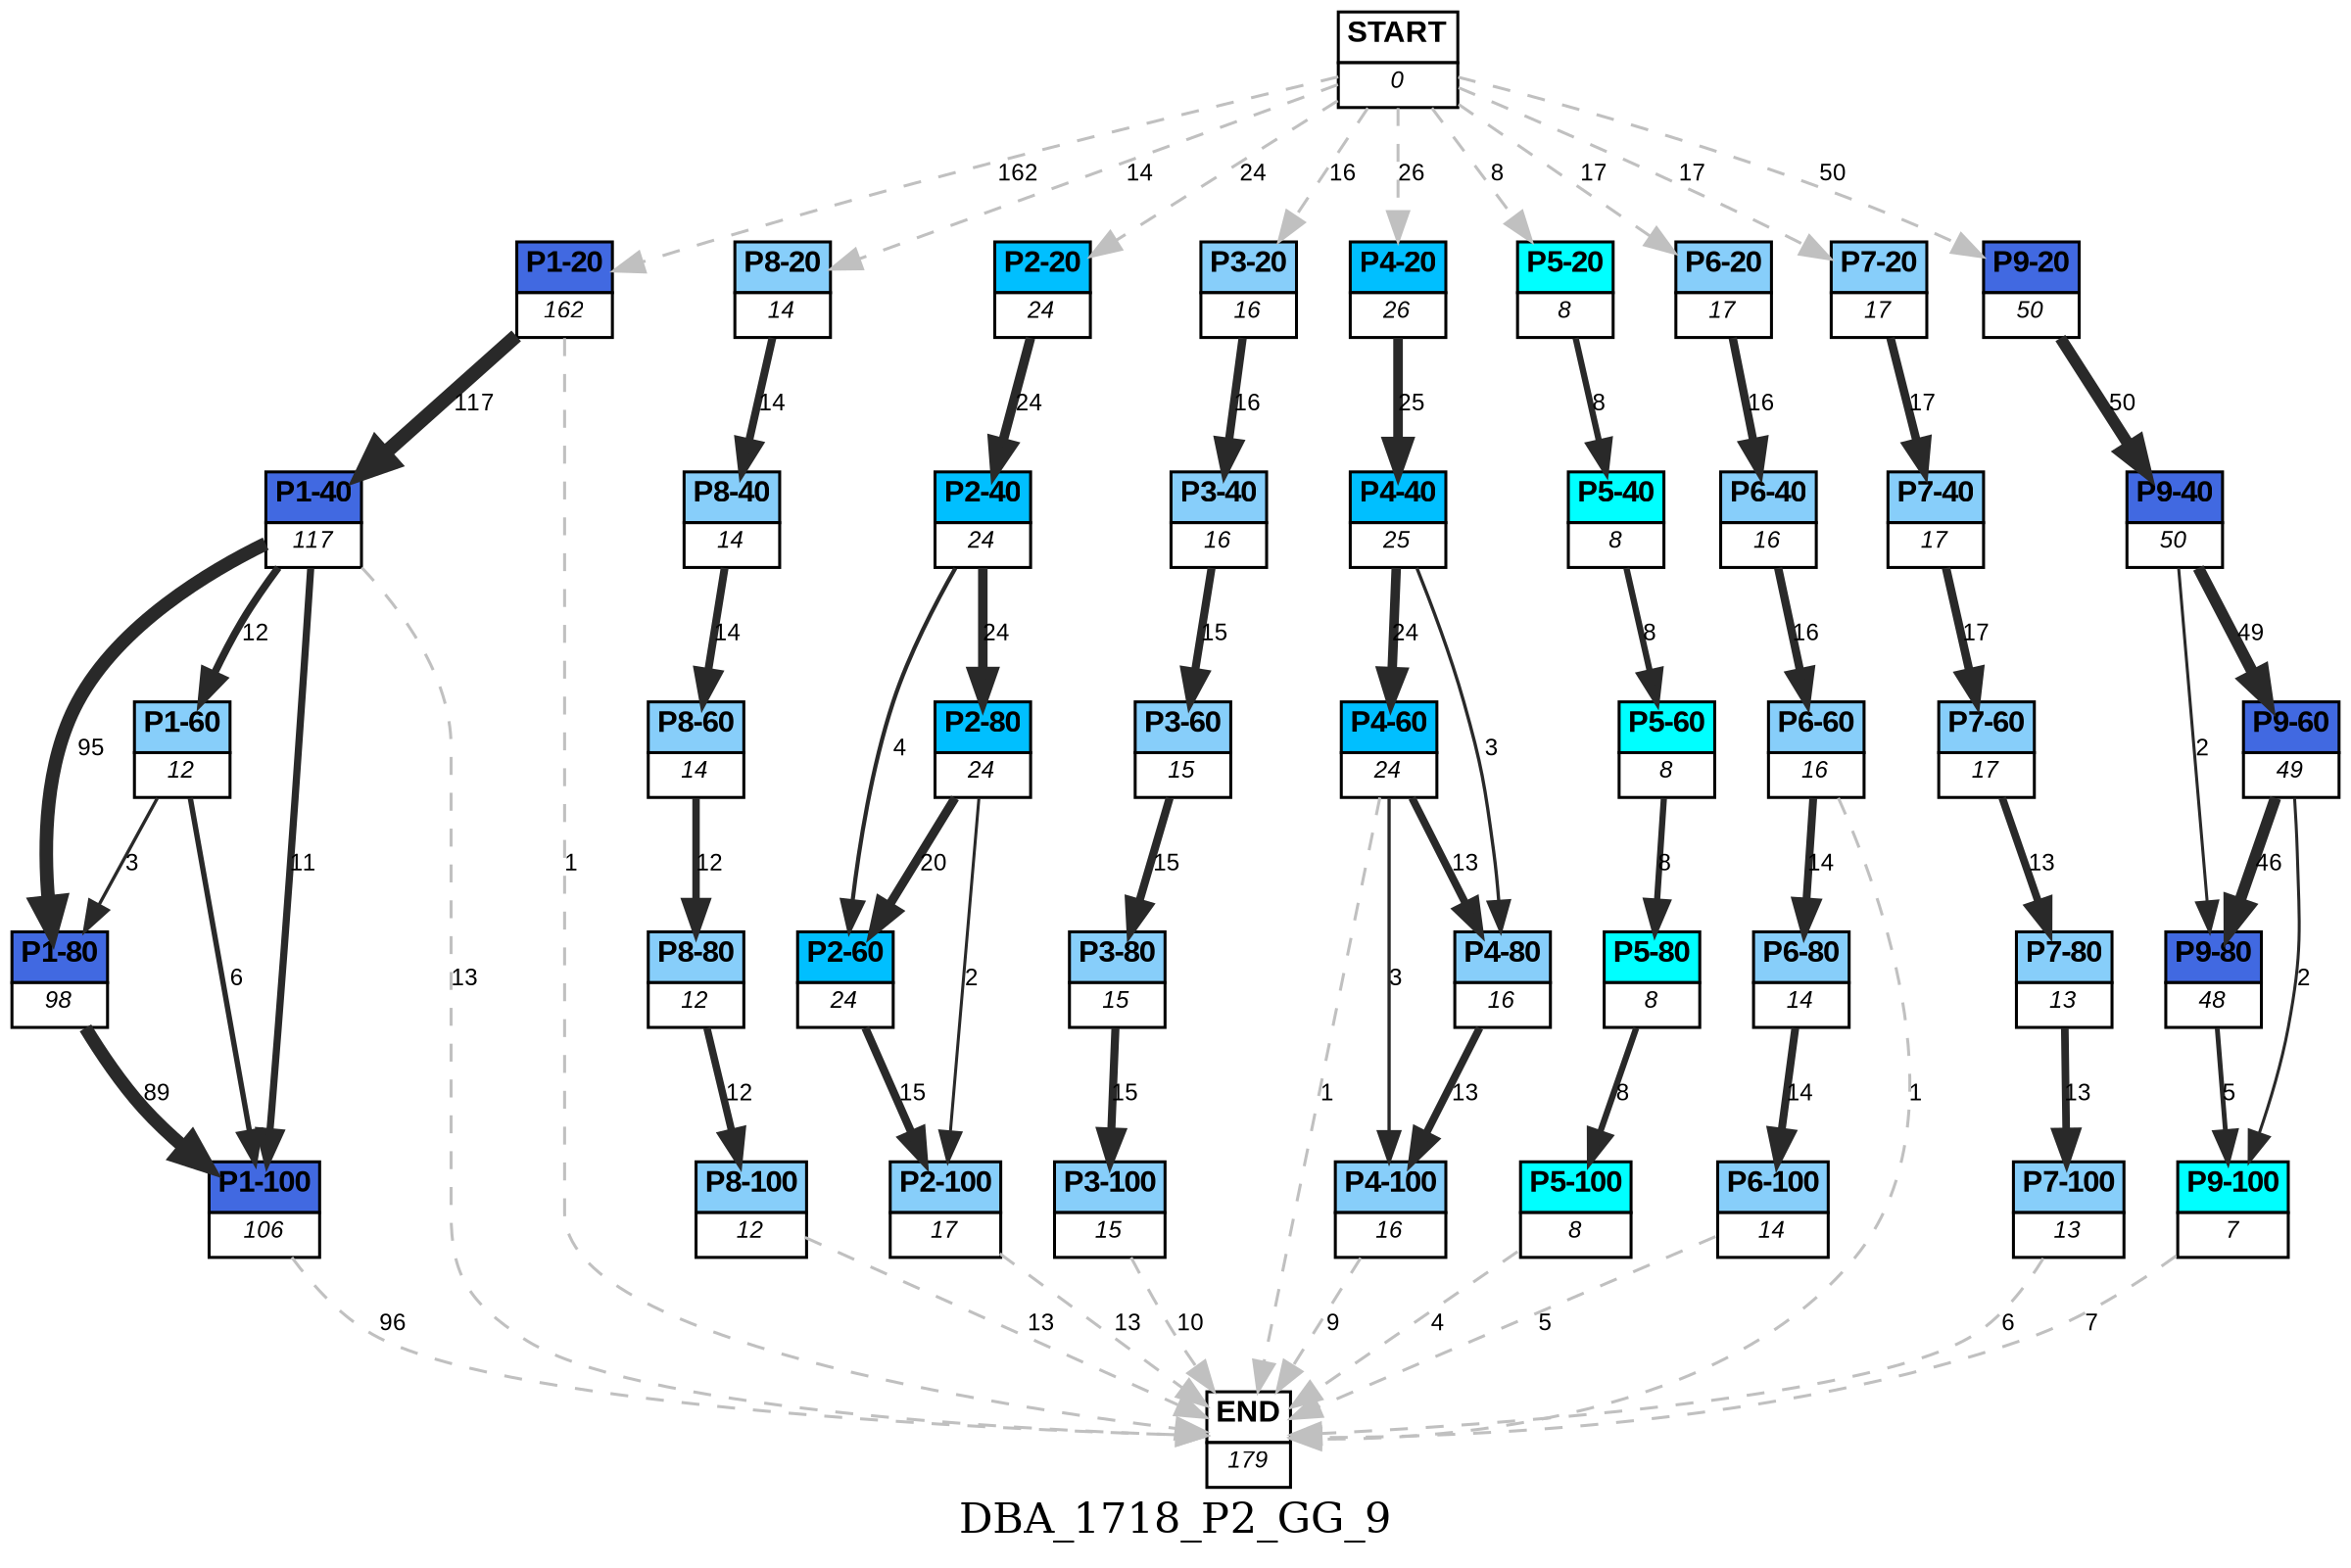 digraph DBA_1718_P2_GG_9 {
	label=DBA_1718_P2_GG_9;
	dpi = 150
	size="16,11!";
	margin = 0;
"START" [shape=plain, label=<<table border="0" cellborder="1" cellspacing="0"><tr><td bgcolor="white"><FONT face="Arial" POINT-SIZE="10"><b>START</b></FONT></td></tr><tr><td bgcolor="white"><FONT face="Arial" POINT-SIZE="8"><i>0</i></FONT></td></tr></table>>]

"P1-20" [shape=plain, label=<<table border="0" cellborder="1" cellspacing="0"><tr><td bgcolor="royalblue"><FONT face="Arial" POINT-SIZE="10"><b>P1-20</b></FONT></td></tr><tr><td bgcolor="white"><FONT face="Arial" POINT-SIZE="8"><i>162</i></FONT></td></tr></table>>]

"P1-40" [shape=plain, label=<<table border="0" cellborder="1" cellspacing="0"><tr><td bgcolor="royalblue"><FONT face="Arial" POINT-SIZE="10"><b>P1-40</b></FONT></td></tr><tr><td bgcolor="white"><FONT face="Arial" POINT-SIZE="8"><i>117</i></FONT></td></tr></table>>]

"P1-80" [shape=plain, label=<<table border="0" cellborder="1" cellspacing="0"><tr><td bgcolor="royalblue"><FONT face="Arial" POINT-SIZE="10"><b>P1-80</b></FONT></td></tr><tr><td bgcolor="white"><FONT face="Arial" POINT-SIZE="8"><i>98</i></FONT></td></tr></table>>]

"P1-100" [shape=plain, label=<<table border="0" cellborder="1" cellspacing="0"><tr><td bgcolor="royalblue"><FONT face="Arial" POINT-SIZE="10"><b>P1-100</b></FONT></td></tr><tr><td bgcolor="white"><FONT face="Arial" POINT-SIZE="8"><i>106</i></FONT></td></tr></table>>]

"P8-20" [shape=plain, label=<<table border="0" cellborder="1" cellspacing="0"><tr><td bgcolor="lightskyblue"><FONT face="Arial" POINT-SIZE="10"><b>P8-20</b></FONT></td></tr><tr><td bgcolor="white"><FONT face="Arial" POINT-SIZE="8"><i>14</i></FONT></td></tr></table>>]

"P8-40" [shape=plain, label=<<table border="0" cellborder="1" cellspacing="0"><tr><td bgcolor="lightskyblue"><FONT face="Arial" POINT-SIZE="10"><b>P8-40</b></FONT></td></tr><tr><td bgcolor="white"><FONT face="Arial" POINT-SIZE="8"><i>14</i></FONT></td></tr></table>>]

"P8-60" [shape=plain, label=<<table border="0" cellborder="1" cellspacing="0"><tr><td bgcolor="lightskyblue"><FONT face="Arial" POINT-SIZE="10"><b>P8-60</b></FONT></td></tr><tr><td bgcolor="white"><FONT face="Arial" POINT-SIZE="8"><i>14</i></FONT></td></tr></table>>]

"P8-80" [shape=plain, label=<<table border="0" cellborder="1" cellspacing="0"><tr><td bgcolor="lightskyblue"><FONT face="Arial" POINT-SIZE="10"><b>P8-80</b></FONT></td></tr><tr><td bgcolor="white"><FONT face="Arial" POINT-SIZE="8"><i>12</i></FONT></td></tr></table>>]

"P8-100" [shape=plain, label=<<table border="0" cellborder="1" cellspacing="0"><tr><td bgcolor="lightskyblue"><FONT face="Arial" POINT-SIZE="10"><b>P8-100</b></FONT></td></tr><tr><td bgcolor="white"><FONT face="Arial" POINT-SIZE="8"><i>12</i></FONT></td></tr></table>>]

"P2-20" [shape=plain, label=<<table border="0" cellborder="1" cellspacing="0"><tr><td bgcolor="deepskyblue"><FONT face="Arial" POINT-SIZE="10"><b>P2-20</b></FONT></td></tr><tr><td bgcolor="white"><FONT face="Arial" POINT-SIZE="8"><i>24</i></FONT></td></tr></table>>]

"P2-40" [shape=plain, label=<<table border="0" cellborder="1" cellspacing="0"><tr><td bgcolor="deepskyblue"><FONT face="Arial" POINT-SIZE="10"><b>P2-40</b></FONT></td></tr><tr><td bgcolor="white"><FONT face="Arial" POINT-SIZE="8"><i>24</i></FONT></td></tr></table>>]

"P2-80" [shape=plain, label=<<table border="0" cellborder="1" cellspacing="0"><tr><td bgcolor="deepskyblue"><FONT face="Arial" POINT-SIZE="10"><b>P2-80</b></FONT></td></tr><tr><td bgcolor="white"><FONT face="Arial" POINT-SIZE="8"><i>24</i></FONT></td></tr></table>>]

"P2-60" [shape=plain, label=<<table border="0" cellborder="1" cellspacing="0"><tr><td bgcolor="deepskyblue"><FONT face="Arial" POINT-SIZE="10"><b>P2-60</b></FONT></td></tr><tr><td bgcolor="white"><FONT face="Arial" POINT-SIZE="8"><i>24</i></FONT></td></tr></table>>]

"P2-100" [shape=plain, label=<<table border="0" cellborder="1" cellspacing="0"><tr><td bgcolor="lightskyblue"><FONT face="Arial" POINT-SIZE="10"><b>P2-100</b></FONT></td></tr><tr><td bgcolor="white"><FONT face="Arial" POINT-SIZE="8"><i>17</i></FONT></td></tr></table>>]

"P3-20" [shape=plain, label=<<table border="0" cellborder="1" cellspacing="0"><tr><td bgcolor="lightskyblue"><FONT face="Arial" POINT-SIZE="10"><b>P3-20</b></FONT></td></tr><tr><td bgcolor="white"><FONT face="Arial" POINT-SIZE="8"><i>16</i></FONT></td></tr></table>>]

"P3-40" [shape=plain, label=<<table border="0" cellborder="1" cellspacing="0"><tr><td bgcolor="lightskyblue"><FONT face="Arial" POINT-SIZE="10"><b>P3-40</b></FONT></td></tr><tr><td bgcolor="white"><FONT face="Arial" POINT-SIZE="8"><i>16</i></FONT></td></tr></table>>]

"P3-60" [shape=plain, label=<<table border="0" cellborder="1" cellspacing="0"><tr><td bgcolor="lightskyblue"><FONT face="Arial" POINT-SIZE="10"><b>P3-60</b></FONT></td></tr><tr><td bgcolor="white"><FONT face="Arial" POINT-SIZE="8"><i>15</i></FONT></td></tr></table>>]

"P3-80" [shape=plain, label=<<table border="0" cellborder="1" cellspacing="0"><tr><td bgcolor="lightskyblue"><FONT face="Arial" POINT-SIZE="10"><b>P3-80</b></FONT></td></tr><tr><td bgcolor="white"><FONT face="Arial" POINT-SIZE="8"><i>15</i></FONT></td></tr></table>>]

"P3-100" [shape=plain, label=<<table border="0" cellborder="1" cellspacing="0"><tr><td bgcolor="lightskyblue"><FONT face="Arial" POINT-SIZE="10"><b>P3-100</b></FONT></td></tr><tr><td bgcolor="white"><FONT face="Arial" POINT-SIZE="8"><i>15</i></FONT></td></tr></table>>]

"P4-20" [shape=plain, label=<<table border="0" cellborder="1" cellspacing="0"><tr><td bgcolor="deepskyblue"><FONT face="Arial" POINT-SIZE="10"><b>P4-20</b></FONT></td></tr><tr><td bgcolor="white"><FONT face="Arial" POINT-SIZE="8"><i>26</i></FONT></td></tr></table>>]

"P4-40" [shape=plain, label=<<table border="0" cellborder="1" cellspacing="0"><tr><td bgcolor="deepskyblue"><FONT face="Arial" POINT-SIZE="10"><b>P4-40</b></FONT></td></tr><tr><td bgcolor="white"><FONT face="Arial" POINT-SIZE="8"><i>25</i></FONT></td></tr></table>>]

"P4-60" [shape=plain, label=<<table border="0" cellborder="1" cellspacing="0"><tr><td bgcolor="deepskyblue"><FONT face="Arial" POINT-SIZE="10"><b>P4-60</b></FONT></td></tr><tr><td bgcolor="white"><FONT face="Arial" POINT-SIZE="8"><i>24</i></FONT></td></tr></table>>]

"P4-80" [shape=plain, label=<<table border="0" cellborder="1" cellspacing="0"><tr><td bgcolor="lightskyblue"><FONT face="Arial" POINT-SIZE="10"><b>P4-80</b></FONT></td></tr><tr><td bgcolor="white"><FONT face="Arial" POINT-SIZE="8"><i>16</i></FONT></td></tr></table>>]

"P4-100" [shape=plain, label=<<table border="0" cellborder="1" cellspacing="0"><tr><td bgcolor="lightskyblue"><FONT face="Arial" POINT-SIZE="10"><b>P4-100</b></FONT></td></tr><tr><td bgcolor="white"><FONT face="Arial" POINT-SIZE="8"><i>16</i></FONT></td></tr></table>>]

"P5-20" [shape=plain, label=<<table border="0" cellborder="1" cellspacing="0"><tr><td bgcolor="aqua"><FONT face="Arial" POINT-SIZE="10"><b>P5-20</b></FONT></td></tr><tr><td bgcolor="white"><FONT face="Arial" POINT-SIZE="8"><i>8</i></FONT></td></tr></table>>]

"P5-40" [shape=plain, label=<<table border="0" cellborder="1" cellspacing="0"><tr><td bgcolor="aqua"><FONT face="Arial" POINT-SIZE="10"><b>P5-40</b></FONT></td></tr><tr><td bgcolor="white"><FONT face="Arial" POINT-SIZE="8"><i>8</i></FONT></td></tr></table>>]

"P5-60" [shape=plain, label=<<table border="0" cellborder="1" cellspacing="0"><tr><td bgcolor="aqua"><FONT face="Arial" POINT-SIZE="10"><b>P5-60</b></FONT></td></tr><tr><td bgcolor="white"><FONT face="Arial" POINT-SIZE="8"><i>8</i></FONT></td></tr></table>>]

"P5-80" [shape=plain, label=<<table border="0" cellborder="1" cellspacing="0"><tr><td bgcolor="aqua"><FONT face="Arial" POINT-SIZE="10"><b>P5-80</b></FONT></td></tr><tr><td bgcolor="white"><FONT face="Arial" POINT-SIZE="8"><i>8</i></FONT></td></tr></table>>]

"P5-100" [shape=plain, label=<<table border="0" cellborder="1" cellspacing="0"><tr><td bgcolor="aqua"><FONT face="Arial" POINT-SIZE="10"><b>P5-100</b></FONT></td></tr><tr><td bgcolor="white"><FONT face="Arial" POINT-SIZE="8"><i>8</i></FONT></td></tr></table>>]

"P6-20" [shape=plain, label=<<table border="0" cellborder="1" cellspacing="0"><tr><td bgcolor="lightskyblue"><FONT face="Arial" POINT-SIZE="10"><b>P6-20</b></FONT></td></tr><tr><td bgcolor="white"><FONT face="Arial" POINT-SIZE="8"><i>17</i></FONT></td></tr></table>>]

"P6-40" [shape=plain, label=<<table border="0" cellborder="1" cellspacing="0"><tr><td bgcolor="lightskyblue"><FONT face="Arial" POINT-SIZE="10"><b>P6-40</b></FONT></td></tr><tr><td bgcolor="white"><FONT face="Arial" POINT-SIZE="8"><i>16</i></FONT></td></tr></table>>]

"P6-60" [shape=plain, label=<<table border="0" cellborder="1" cellspacing="0"><tr><td bgcolor="lightskyblue"><FONT face="Arial" POINT-SIZE="10"><b>P6-60</b></FONT></td></tr><tr><td bgcolor="white"><FONT face="Arial" POINT-SIZE="8"><i>16</i></FONT></td></tr></table>>]

"P6-80" [shape=plain, label=<<table border="0" cellborder="1" cellspacing="0"><tr><td bgcolor="lightskyblue"><FONT face="Arial" POINT-SIZE="10"><b>P6-80</b></FONT></td></tr><tr><td bgcolor="white"><FONT face="Arial" POINT-SIZE="8"><i>14</i></FONT></td></tr></table>>]

"P6-100" [shape=plain, label=<<table border="0" cellborder="1" cellspacing="0"><tr><td bgcolor="lightskyblue"><FONT face="Arial" POINT-SIZE="10"><b>P6-100</b></FONT></td></tr><tr><td bgcolor="white"><FONT face="Arial" POINT-SIZE="8"><i>14</i></FONT></td></tr></table>>]

"P7-20" [shape=plain, label=<<table border="0" cellborder="1" cellspacing="0"><tr><td bgcolor="lightskyblue"><FONT face="Arial" POINT-SIZE="10"><b>P7-20</b></FONT></td></tr><tr><td bgcolor="white"><FONT face="Arial" POINT-SIZE="8"><i>17</i></FONT></td></tr></table>>]

"P7-40" [shape=plain, label=<<table border="0" cellborder="1" cellspacing="0"><tr><td bgcolor="lightskyblue"><FONT face="Arial" POINT-SIZE="10"><b>P7-40</b></FONT></td></tr><tr><td bgcolor="white"><FONT face="Arial" POINT-SIZE="8"><i>17</i></FONT></td></tr></table>>]

"P7-60" [shape=plain, label=<<table border="0" cellborder="1" cellspacing="0"><tr><td bgcolor="lightskyblue"><FONT face="Arial" POINT-SIZE="10"><b>P7-60</b></FONT></td></tr><tr><td bgcolor="white"><FONT face="Arial" POINT-SIZE="8"><i>17</i></FONT></td></tr></table>>]

"P7-80" [shape=plain, label=<<table border="0" cellborder="1" cellspacing="0"><tr><td bgcolor="lightskyblue"><FONT face="Arial" POINT-SIZE="10"><b>P7-80</b></FONT></td></tr><tr><td bgcolor="white"><FONT face="Arial" POINT-SIZE="8"><i>13</i></FONT></td></tr></table>>]

"P7-100" [shape=plain, label=<<table border="0" cellborder="1" cellspacing="0"><tr><td bgcolor="lightskyblue"><FONT face="Arial" POINT-SIZE="10"><b>P7-100</b></FONT></td></tr><tr><td bgcolor="white"><FONT face="Arial" POINT-SIZE="8"><i>13</i></FONT></td></tr></table>>]

"P9-20" [shape=plain, label=<<table border="0" cellborder="1" cellspacing="0"><tr><td bgcolor="royalblue"><FONT face="Arial" POINT-SIZE="10"><b>P9-20</b></FONT></td></tr><tr><td bgcolor="white"><FONT face="Arial" POINT-SIZE="8"><i>50</i></FONT></td></tr></table>>]

"P9-40" [shape=plain, label=<<table border="0" cellborder="1" cellspacing="0"><tr><td bgcolor="royalblue"><FONT face="Arial" POINT-SIZE="10"><b>P9-40</b></FONT></td></tr><tr><td bgcolor="white"><FONT face="Arial" POINT-SIZE="8"><i>50</i></FONT></td></tr></table>>]

"P9-60" [shape=plain, label=<<table border="0" cellborder="1" cellspacing="0"><tr><td bgcolor="royalblue"><FONT face="Arial" POINT-SIZE="10"><b>P9-60</b></FONT></td></tr><tr><td bgcolor="white"><FONT face="Arial" POINT-SIZE="8"><i>49</i></FONT></td></tr></table>>]

"P9-80" [shape=plain, label=<<table border="0" cellborder="1" cellspacing="0"><tr><td bgcolor="royalblue"><FONT face="Arial" POINT-SIZE="10"><b>P9-80</b></FONT></td></tr><tr><td bgcolor="white"><FONT face="Arial" POINT-SIZE="8"><i>48</i></FONT></td></tr></table>>]

"P9-100" [shape=plain, label=<<table border="0" cellborder="1" cellspacing="0"><tr><td bgcolor="aqua"><FONT face="Arial" POINT-SIZE="10"><b>P9-100</b></FONT></td></tr><tr><td bgcolor="white"><FONT face="Arial" POINT-SIZE="8"><i>7</i></FONT></td></tr></table>>]

"P1-60" [shape=plain, label=<<table border="0" cellborder="1" cellspacing="0"><tr><td bgcolor="lightskyblue"><FONT face="Arial" POINT-SIZE="10"><b>P1-60</b></FONT></td></tr><tr><td bgcolor="white"><FONT face="Arial" POINT-SIZE="8"><i>12</i></FONT></td></tr></table>>]

"END" [shape=plain, label=<<table border="0" cellborder="1" cellspacing="0"><tr><td bgcolor="white"><FONT face="Arial" POINT-SIZE="10"><b>END</b></FONT></td></tr><tr><td bgcolor="white"><FONT face="Arial" POINT-SIZE="8"><i>179</i></FONT></td></tr></table>>]

"START" -> "P1-20" [ style = dashed color=grey label ="162" labelfloat=false fontname="Arial" fontsize=8]

"START" -> "P8-20" [ style = dashed color=grey label ="14" labelfloat=false fontname="Arial" fontsize=8]

"START" -> "P2-20" [ style = dashed color=grey label ="24" labelfloat=false fontname="Arial" fontsize=8]

"START" -> "P3-20" [ style = dashed color=grey label ="16" labelfloat=false fontname="Arial" fontsize=8]

"START" -> "P4-20" [ style = dashed color=grey label ="26" labelfloat=false fontname="Arial" fontsize=8]

"START" -> "P5-20" [ style = dashed color=grey label ="8" labelfloat=false fontname="Arial" fontsize=8]

"START" -> "P6-20" [ style = dashed color=grey label ="17" labelfloat=false fontname="Arial" fontsize=8]

"START" -> "P7-20" [ style = dashed color=grey label ="17" labelfloat=false fontname="Arial" fontsize=8]

"START" -> "P9-20" [ style = dashed color=grey label ="50" labelfloat=false fontname="Arial" fontsize=8]

"P1-20" -> "P1-40" [ color=grey16 penwidth = "4.76217393479776"label ="117" labelfloat=false fontname="Arial" fontsize=8]

"P1-20" -> "END" [ style = dashed color=grey label ="1" labelfloat=false fontname="Arial" fontsize=8]

"P1-40" -> "P1-80" [ color=grey16 penwidth = "4.55387689160054"label ="95" labelfloat=false fontname="Arial" fontsize=8]

"P1-40" -> "P1-100" [ color=grey16 penwidth = "2.39789527279837"label ="11" labelfloat=false fontname="Arial" fontsize=8]

"P1-40" -> "P1-60" [ color=grey16 penwidth = "2.484906649788"label ="12" labelfloat=false fontname="Arial" fontsize=8]

"P1-40" -> "END" [ style = dashed color=grey label ="13" labelfloat=false fontname="Arial" fontsize=8]

"P1-80" -> "P1-100" [ color=grey16 penwidth = "4.48863636973214"label ="89" labelfloat=false fontname="Arial" fontsize=8]

"P1-100" -> "END" [ style = dashed color=grey label ="96" labelfloat=false fontname="Arial" fontsize=8]

"P8-20" -> "P8-40" [ color=grey16 penwidth = "2.63905732961526"label ="14" labelfloat=false fontname="Arial" fontsize=8]

"P8-40" -> "P8-60" [ color=grey16 penwidth = "2.63905732961526"label ="14" labelfloat=false fontname="Arial" fontsize=8]

"P8-60" -> "P8-80" [ color=grey16 penwidth = "2.484906649788"label ="12" labelfloat=false fontname="Arial" fontsize=8]

"P8-80" -> "P8-100" [ color=grey16 penwidth = "2.484906649788"label ="12" labelfloat=false fontname="Arial" fontsize=8]

"P8-100" -> "END" [ style = dashed color=grey label ="13" labelfloat=false fontname="Arial" fontsize=8]

"P2-20" -> "P2-40" [ color=grey16 penwidth = "3.17805383034795"label ="24" labelfloat=false fontname="Arial" fontsize=8]

"P2-40" -> "P2-80" [ color=grey16 penwidth = "3.17805383034795"label ="24" labelfloat=false fontname="Arial" fontsize=8]

"P2-40" -> "P2-60" [ color=grey16 penwidth = "1.38629436111989"label ="4" labelfloat=false fontname="Arial" fontsize=8]

"P2-80" -> "P2-60" [ color=grey16 penwidth = "2.99573227355399"label ="20" labelfloat=false fontname="Arial" fontsize=8]

"P2-80" -> "P2-100" [ color=grey16 penwidth = "1"label ="2" labelfloat=false fontname="Arial" fontsize=8]

"P2-60" -> "P2-100" [ color=grey16 penwidth = "2.70805020110221"label ="15" labelfloat=false fontname="Arial" fontsize=8]

"P2-100" -> "END" [ style = dashed color=grey label ="13" labelfloat=false fontname="Arial" fontsize=8]

"P3-20" -> "P3-40" [ color=grey16 penwidth = "2.77258872223978"label ="16" labelfloat=false fontname="Arial" fontsize=8]

"P3-40" -> "P3-60" [ color=grey16 penwidth = "2.70805020110221"label ="15" labelfloat=false fontname="Arial" fontsize=8]

"P3-60" -> "P3-80" [ color=grey16 penwidth = "2.70805020110221"label ="15" labelfloat=false fontname="Arial" fontsize=8]

"P3-80" -> "P3-100" [ color=grey16 penwidth = "2.70805020110221"label ="15" labelfloat=false fontname="Arial" fontsize=8]

"P3-100" -> "END" [ style = dashed color=grey label ="10" labelfloat=false fontname="Arial" fontsize=8]

"P4-20" -> "P4-40" [ color=grey16 penwidth = "3.2188758248682"label ="25" labelfloat=false fontname="Arial" fontsize=8]

"P4-40" -> "P4-60" [ color=grey16 penwidth = "3.17805383034795"label ="24" labelfloat=false fontname="Arial" fontsize=8]

"P4-40" -> "P4-80" [ color=grey16 penwidth = "1.09861228866811"label ="3" labelfloat=false fontname="Arial" fontsize=8]

"P4-60" -> "P4-80" [ color=grey16 penwidth = "2.56494935746154"label ="13" labelfloat=false fontname="Arial" fontsize=8]

"P4-60" -> "P4-100" [ color=grey16 penwidth = "1.09861228866811"label ="3" labelfloat=false fontname="Arial" fontsize=8]

"P4-60" -> "END" [ style = dashed color=grey label ="1" labelfloat=false fontname="Arial" fontsize=8]

"P4-80" -> "P4-100" [ color=grey16 penwidth = "2.56494935746154"label ="13" labelfloat=false fontname="Arial" fontsize=8]

"P4-100" -> "END" [ style = dashed color=grey label ="9" labelfloat=false fontname="Arial" fontsize=8]

"P5-20" -> "P5-40" [ color=grey16 penwidth = "2.07944154167984"label ="8" labelfloat=false fontname="Arial" fontsize=8]

"P5-40" -> "P5-60" [ color=grey16 penwidth = "2.07944154167984"label ="8" labelfloat=false fontname="Arial" fontsize=8]

"P5-60" -> "P5-80" [ color=grey16 penwidth = "2.07944154167984"label ="8" labelfloat=false fontname="Arial" fontsize=8]

"P5-80" -> "P5-100" [ color=grey16 penwidth = "2.07944154167984"label ="8" labelfloat=false fontname="Arial" fontsize=8]

"P5-100" -> "END" [ style = dashed color=grey label ="4" labelfloat=false fontname="Arial" fontsize=8]

"P6-20" -> "P6-40" [ color=grey16 penwidth = "2.77258872223978"label ="16" labelfloat=false fontname="Arial" fontsize=8]

"P6-40" -> "P6-60" [ color=grey16 penwidth = "2.77258872223978"label ="16" labelfloat=false fontname="Arial" fontsize=8]

"P6-60" -> "P6-80" [ color=grey16 penwidth = "2.63905732961526"label ="14" labelfloat=false fontname="Arial" fontsize=8]

"P6-60" -> "END" [ style = dashed color=grey label ="1" labelfloat=false fontname="Arial" fontsize=8]

"P6-80" -> "P6-100" [ color=grey16 penwidth = "2.63905732961526"label ="14" labelfloat=false fontname="Arial" fontsize=8]

"P6-100" -> "END" [ style = dashed color=grey label ="5" labelfloat=false fontname="Arial" fontsize=8]

"P7-20" -> "P7-40" [ color=grey16 penwidth = "2.83321334405622"label ="17" labelfloat=false fontname="Arial" fontsize=8]

"P7-40" -> "P7-60" [ color=grey16 penwidth = "2.83321334405622"label ="17" labelfloat=false fontname="Arial" fontsize=8]

"P7-60" -> "P7-80" [ color=grey16 penwidth = "2.56494935746154"label ="13" labelfloat=false fontname="Arial" fontsize=8]

"P7-80" -> "P7-100" [ color=grey16 penwidth = "2.56494935746154"label ="13" labelfloat=false fontname="Arial" fontsize=8]

"P7-100" -> "END" [ style = dashed color=grey label ="6" labelfloat=false fontname="Arial" fontsize=8]

"P9-20" -> "P9-40" [ color=grey16 penwidth = "3.91202300542815"label ="50" labelfloat=false fontname="Arial" fontsize=8]

"P9-40" -> "P9-60" [ color=grey16 penwidth = "3.89182029811063"label ="49" labelfloat=false fontname="Arial" fontsize=8]

"P9-40" -> "P9-80" [ color=grey16 penwidth = "1"label ="2" labelfloat=false fontname="Arial" fontsize=8]

"P9-60" -> "P9-80" [ color=grey16 penwidth = "3.8286413964891"label ="46" labelfloat=false fontname="Arial" fontsize=8]

"P9-60" -> "P9-100" [ color=grey16 penwidth = "1"label ="2" labelfloat=false fontname="Arial" fontsize=8]

"P9-80" -> "P9-100" [ color=grey16 penwidth = "1.6094379124341"label ="5" labelfloat=false fontname="Arial" fontsize=8]

"P9-100" -> "END" [ style = dashed color=grey label ="7" labelfloat=false fontname="Arial" fontsize=8]

"P1-60" -> "P1-80" [ color=grey16 penwidth = "1.09861228866811"label ="3" labelfloat=false fontname="Arial" fontsize=8]

"P1-60" -> "P1-100" [ color=grey16 penwidth = "1.79175946922805"label ="6" labelfloat=false fontname="Arial" fontsize=8]

}
